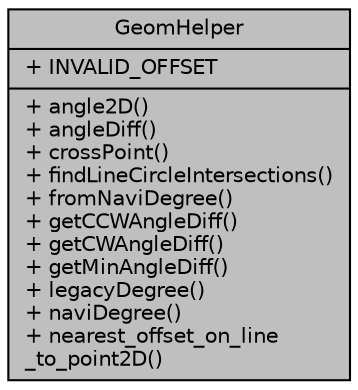 digraph "GeomHelper"
{
  edge [fontname="Helvetica",fontsize="10",labelfontname="Helvetica",labelfontsize="10"];
  node [fontname="Helvetica",fontsize="10",shape=record];
  Node1 [label="{GeomHelper\n|+ INVALID_OFFSET\l|+ angle2D()\l+ angleDiff()\l+ crossPoint()\l+ findLineCircleIntersections()\l+ fromNaviDegree()\l+ getCCWAngleDiff()\l+ getCWAngleDiff()\l+ getMinAngleDiff()\l+ legacyDegree()\l+ naviDegree()\l+ nearest_offset_on_line\l_to_point2D()\l}",height=0.2,width=0.4,color="black", fillcolor="grey75", style="filled", fontcolor="black"];
}
